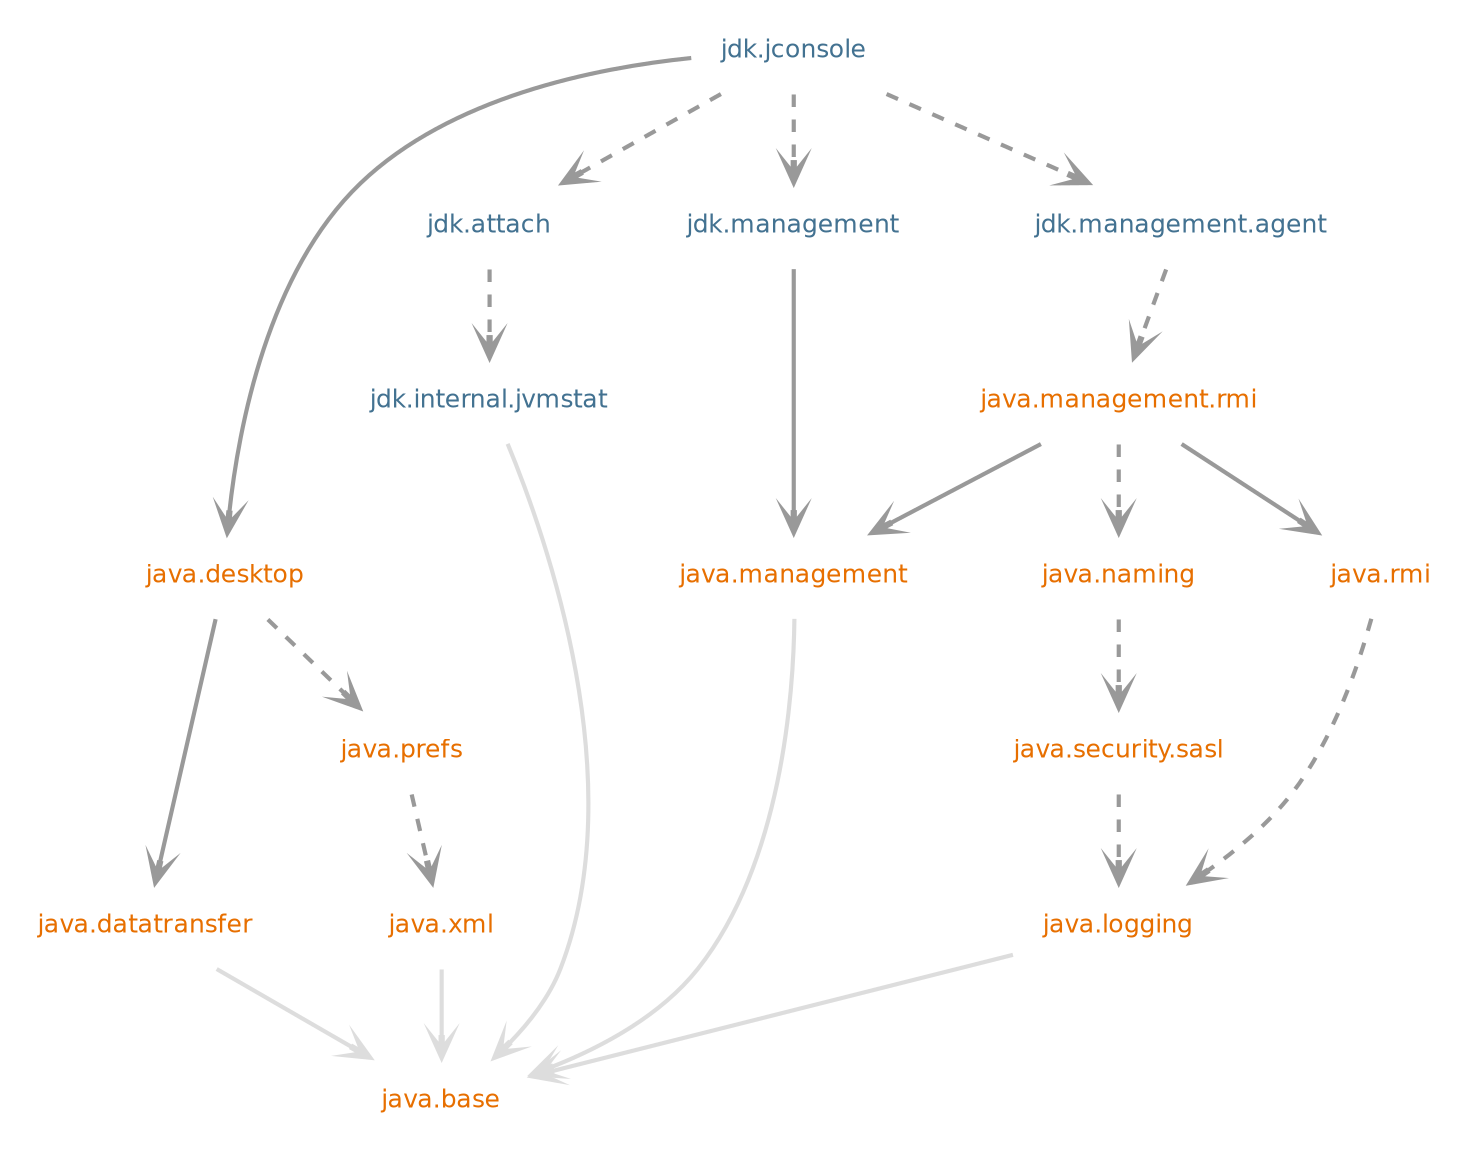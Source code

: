 digraph "jdk.jconsole" {
  nodesep=.5;
  ranksep=0.600000;
  pencolor=transparent;
  node [shape=plaintext, fontcolor="#000000", fontname="DejaVuSans", fontsize=12, margin=".2,.2"];
  edge [penwidth=2, color="#999999", arrowhead=open, arrowsize=1];
  {rank=same "java.logging","java.xml"}
  {rank=same "java.desktop","java.management"}
  subgraph se {
  "java.base" [fontcolor="#e76f00", group=java];
  "java.datatransfer" [fontcolor="#e76f00", group=java];
  "java.desktop" [fontcolor="#e76f00", group=java];
  "java.logging" [fontcolor="#e76f00", group=java];
  "java.management" [fontcolor="#e76f00", group=java];
  "java.management.rmi" [fontcolor="#e76f00", group=java];
  "java.naming" [fontcolor="#e76f00", group=java];
  "java.prefs" [fontcolor="#e76f00", group=java];
  "java.rmi" [fontcolor="#e76f00", group=java];
  "java.security.sasl" [fontcolor="#e76f00", group=java];
  "java.xml" [fontcolor="#e76f00", group=java];
  }
  subgraph jdk {
  "jdk.attach" [fontcolor="#437291", group=jdk];
  "jdk.internal.jvmstat" [fontcolor="#437291", group=jdk];
  "jdk.jconsole" [fontcolor="#437291", group=jdk];
  "jdk.management" [fontcolor="#437291", group=jdk];
  "jdk.management.agent" [fontcolor="#437291", group=jdk];
  }
  "java.datatransfer" -> "java.base" [color="#dddddd", weight=10];
  "java.desktop" -> "java.prefs" [style="dashed", weight=10];
  "java.desktop" -> "java.datatransfer" [weight=10];
  "java.logging" -> "java.base" [color="#dddddd", weight=10];
  "java.management" -> "java.base" [color="#dddddd", weight=10];
  "java.management.rmi" -> "java.rmi" [weight=10];
  "java.management.rmi" -> "java.naming" [style="dashed", weight=10];
  "java.management.rmi" -> "java.management" [weight=10];
  "java.naming" -> "java.security.sasl" [style="dashed", weight=10];
  "java.prefs" -> "java.xml" [style="dashed", weight=10];
  "java.rmi" -> "java.logging" [style="dashed", weight=10];
  "java.security.sasl" -> "java.logging" [style="dashed", weight=10];
  "java.xml" -> "java.base" [color="#dddddd", weight=10000];
  "jdk.attach" -> "jdk.internal.jvmstat" [style="dashed"];
  "jdk.internal.jvmstat" -> "java.base" [color="#dddddd"];
  "jdk.jconsole" -> "jdk.management" [style="dashed"];
  "jdk.jconsole" -> "jdk.management.agent" [style="dashed"];
  "jdk.jconsole" -> "java.desktop" [];
  "jdk.jconsole" -> "jdk.attach" [style="dashed"];
  "jdk.management" -> "java.management" [];
  "jdk.management.agent" -> "java.management.rmi" [style="dashed"];
}
